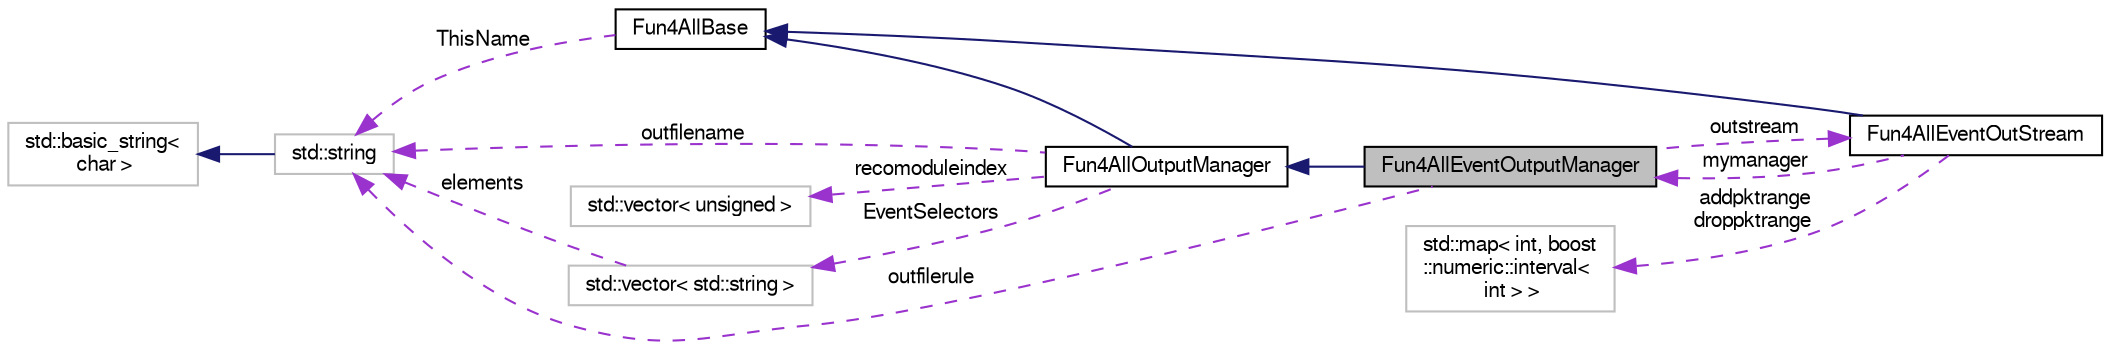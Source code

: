 digraph "Fun4AllEventOutputManager"
{
  bgcolor="transparent";
  edge [fontname="FreeSans",fontsize="10",labelfontname="FreeSans",labelfontsize="10"];
  node [fontname="FreeSans",fontsize="10",shape=record];
  rankdir="LR";
  Node1 [label="Fun4AllEventOutputManager",height=0.2,width=0.4,color="black", fillcolor="grey75", style="filled" fontcolor="black"];
  Node2 -> Node1 [dir="back",color="midnightblue",fontsize="10",style="solid",fontname="FreeSans"];
  Node2 [label="Fun4AllOutputManager",height=0.2,width=0.4,color="black",URL="$d8/d77/classFun4AllOutputManager.html"];
  Node3 -> Node2 [dir="back",color="midnightblue",fontsize="10",style="solid",fontname="FreeSans"];
  Node3 [label="Fun4AllBase",height=0.2,width=0.4,color="black",URL="$d5/dec/classFun4AllBase.html"];
  Node4 -> Node3 [dir="back",color="darkorchid3",fontsize="10",style="dashed",label=" ThisName" ,fontname="FreeSans"];
  Node4 [label="std::string",height=0.2,width=0.4,color="grey75",tooltip="STL class. "];
  Node5 -> Node4 [dir="back",color="midnightblue",fontsize="10",style="solid",fontname="FreeSans"];
  Node5 [label="std::basic_string\<\l char \>",height=0.2,width=0.4,color="grey75",tooltip="STL class. "];
  Node6 -> Node2 [dir="back",color="darkorchid3",fontsize="10",style="dashed",label=" recomoduleindex" ,fontname="FreeSans"];
  Node6 [label="std::vector\< unsigned \>",height=0.2,width=0.4,color="grey75"];
  Node4 -> Node2 [dir="back",color="darkorchid3",fontsize="10",style="dashed",label=" outfilename" ,fontname="FreeSans"];
  Node7 -> Node2 [dir="back",color="darkorchid3",fontsize="10",style="dashed",label=" EventSelectors" ,fontname="FreeSans"];
  Node7 [label="std::vector\< std::string \>",height=0.2,width=0.4,color="grey75"];
  Node4 -> Node7 [dir="back",color="darkorchid3",fontsize="10",style="dashed",label=" elements" ,fontname="FreeSans"];
  Node8 -> Node1 [dir="back",color="darkorchid3",fontsize="10",style="dashed",label=" outstream" ,fontname="FreeSans"];
  Node8 [label="Fun4AllEventOutStream",height=0.2,width=0.4,color="black",URL="$dc/dab/classFun4AllEventOutStream.html"];
  Node3 -> Node8 [dir="back",color="midnightblue",fontsize="10",style="solid",fontname="FreeSans"];
  Node1 -> Node8 [dir="back",color="darkorchid3",fontsize="10",style="dashed",label=" mymanager" ,fontname="FreeSans"];
  Node9 -> Node8 [dir="back",color="darkorchid3",fontsize="10",style="dashed",label=" addpktrange\ndroppktrange" ,fontname="FreeSans"];
  Node9 [label="std::map\< int, boost\l::numeric::interval\<\l int \> \>",height=0.2,width=0.4,color="grey75"];
  Node4 -> Node1 [dir="back",color="darkorchid3",fontsize="10",style="dashed",label=" outfilerule" ,fontname="FreeSans"];
}
